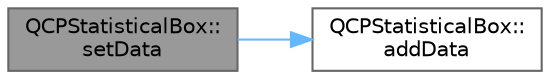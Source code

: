 digraph "QCPStatisticalBox::setData"
{
 // LATEX_PDF_SIZE
  bgcolor="transparent";
  edge [fontname=Helvetica,fontsize=10,labelfontname=Helvetica,labelfontsize=10];
  node [fontname=Helvetica,fontsize=10,shape=box,height=0.2,width=0.4];
  rankdir="LR";
  Node1 [label="QCPStatisticalBox::\lsetData",height=0.2,width=0.4,color="gray40", fillcolor="grey60", style="filled", fontcolor="black",tooltip=" "];
  Node1 -> Node2 [color="steelblue1",style="solid"];
  Node2 [label="QCPStatisticalBox::\laddData",height=0.2,width=0.4,color="grey40", fillcolor="white", style="filled",URL="$class_q_c_p_statistical_box.html#a9a8739c5b8291db8fd839e892fc8f478",tooltip=" "];
}
